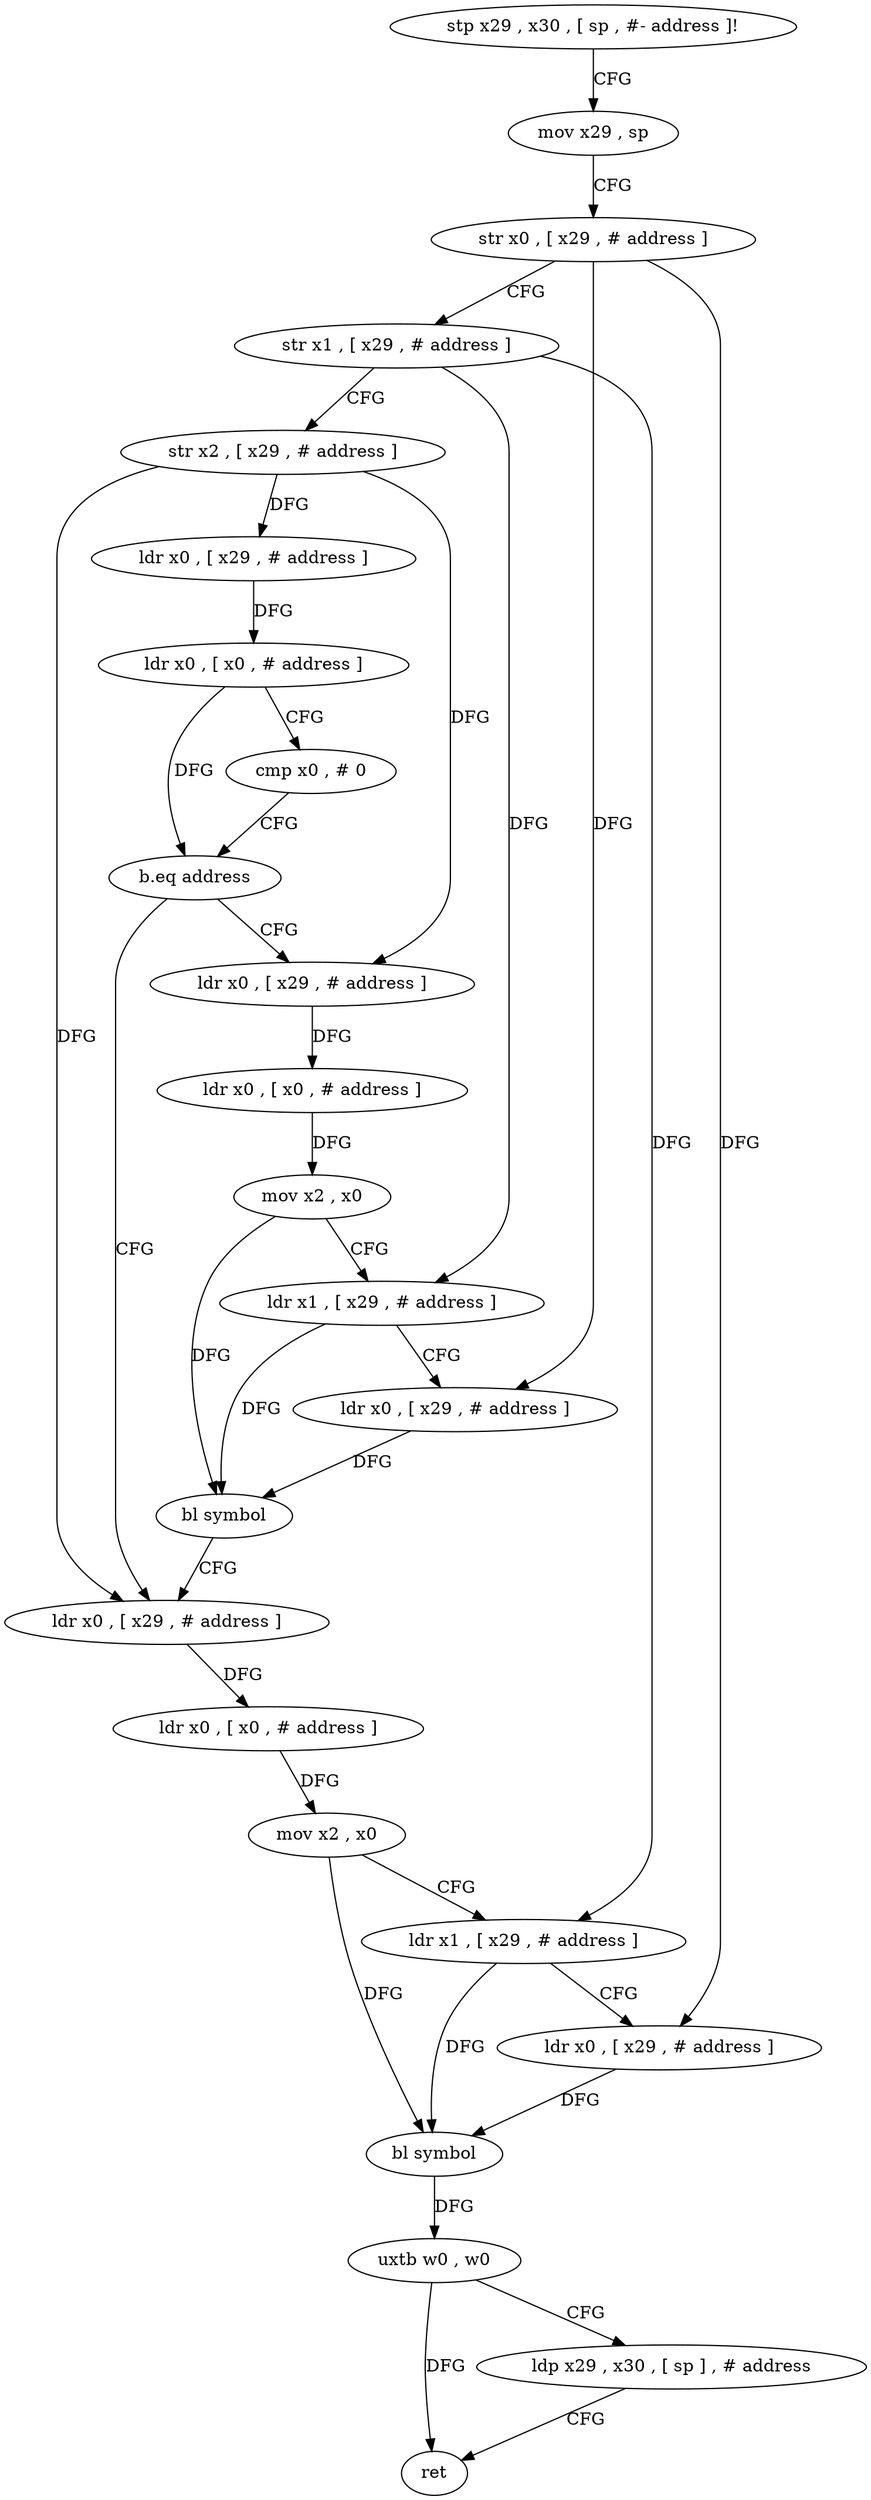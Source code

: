 digraph "func" {
"4216004" [label = "stp x29 , x30 , [ sp , #- address ]!" ]
"4216008" [label = "mov x29 , sp" ]
"4216012" [label = "str x0 , [ x29 , # address ]" ]
"4216016" [label = "str x1 , [ x29 , # address ]" ]
"4216020" [label = "str x2 , [ x29 , # address ]" ]
"4216024" [label = "ldr x0 , [ x29 , # address ]" ]
"4216028" [label = "ldr x0 , [ x0 , # address ]" ]
"4216032" [label = "cmp x0 , # 0" ]
"4216036" [label = "b.eq address" ]
"4216064" [label = "ldr x0 , [ x29 , # address ]" ]
"4216040" [label = "ldr x0 , [ x29 , # address ]" ]
"4216068" [label = "ldr x0 , [ x0 , # address ]" ]
"4216072" [label = "mov x2 , x0" ]
"4216076" [label = "ldr x1 , [ x29 , # address ]" ]
"4216080" [label = "ldr x0 , [ x29 , # address ]" ]
"4216084" [label = "bl symbol" ]
"4216088" [label = "uxtb w0 , w0" ]
"4216092" [label = "ldp x29 , x30 , [ sp ] , # address" ]
"4216096" [label = "ret" ]
"4216044" [label = "ldr x0 , [ x0 , # address ]" ]
"4216048" [label = "mov x2 , x0" ]
"4216052" [label = "ldr x1 , [ x29 , # address ]" ]
"4216056" [label = "ldr x0 , [ x29 , # address ]" ]
"4216060" [label = "bl symbol" ]
"4216004" -> "4216008" [ label = "CFG" ]
"4216008" -> "4216012" [ label = "CFG" ]
"4216012" -> "4216016" [ label = "CFG" ]
"4216012" -> "4216080" [ label = "DFG" ]
"4216012" -> "4216056" [ label = "DFG" ]
"4216016" -> "4216020" [ label = "CFG" ]
"4216016" -> "4216076" [ label = "DFG" ]
"4216016" -> "4216052" [ label = "DFG" ]
"4216020" -> "4216024" [ label = "DFG" ]
"4216020" -> "4216064" [ label = "DFG" ]
"4216020" -> "4216040" [ label = "DFG" ]
"4216024" -> "4216028" [ label = "DFG" ]
"4216028" -> "4216032" [ label = "CFG" ]
"4216028" -> "4216036" [ label = "DFG" ]
"4216032" -> "4216036" [ label = "CFG" ]
"4216036" -> "4216064" [ label = "CFG" ]
"4216036" -> "4216040" [ label = "CFG" ]
"4216064" -> "4216068" [ label = "DFG" ]
"4216040" -> "4216044" [ label = "DFG" ]
"4216068" -> "4216072" [ label = "DFG" ]
"4216072" -> "4216076" [ label = "CFG" ]
"4216072" -> "4216084" [ label = "DFG" ]
"4216076" -> "4216080" [ label = "CFG" ]
"4216076" -> "4216084" [ label = "DFG" ]
"4216080" -> "4216084" [ label = "DFG" ]
"4216084" -> "4216088" [ label = "DFG" ]
"4216088" -> "4216092" [ label = "CFG" ]
"4216088" -> "4216096" [ label = "DFG" ]
"4216092" -> "4216096" [ label = "CFG" ]
"4216044" -> "4216048" [ label = "DFG" ]
"4216048" -> "4216052" [ label = "CFG" ]
"4216048" -> "4216060" [ label = "DFG" ]
"4216052" -> "4216056" [ label = "CFG" ]
"4216052" -> "4216060" [ label = "DFG" ]
"4216056" -> "4216060" [ label = "DFG" ]
"4216060" -> "4216064" [ label = "CFG" ]
}
